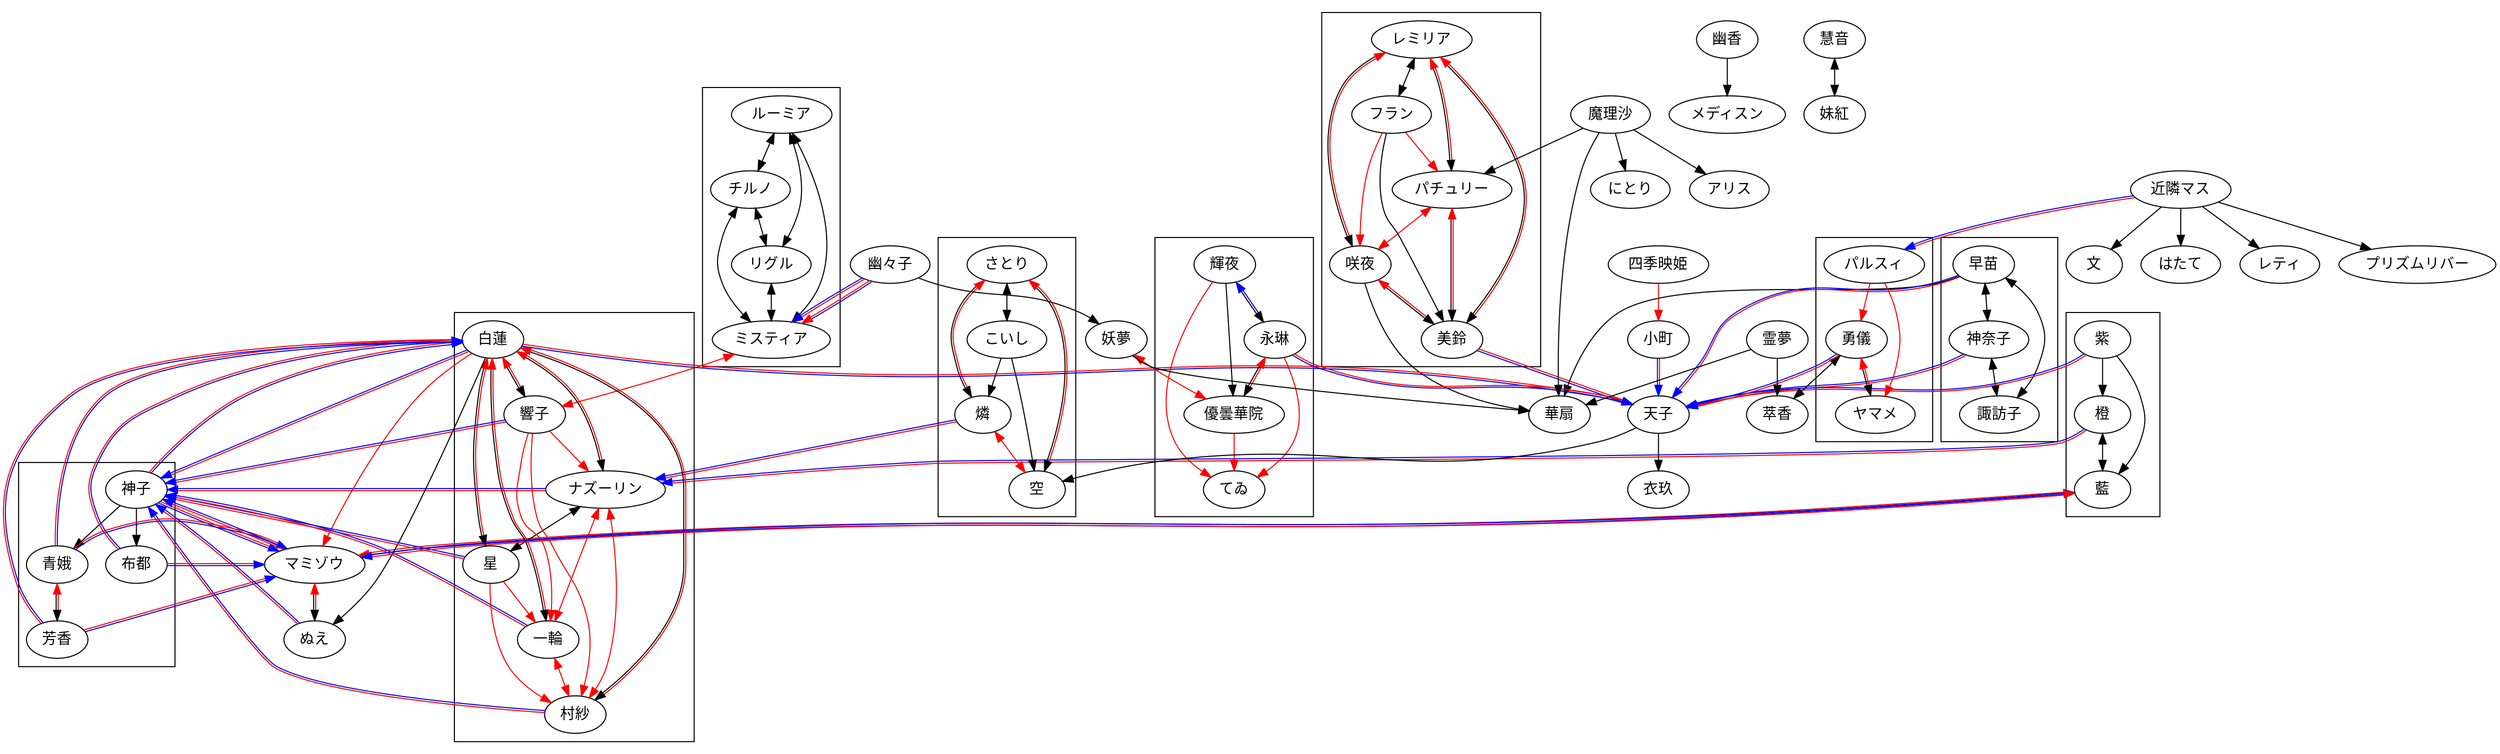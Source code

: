 digraph  {
  // layout="circo";
  subgraph cluster_koumakan  { 美鈴 パチュリー 咲夜 レミリア フラン }
  subgraph cluster_baka      { ルーミア チルノ リグル ミスティア }
  subgraph cluster_moriya    { 早苗 神奈子 諏訪子 }
  subgraph cluster_yakumo    { 橙 藍 紫 }
  subgraph cluster_chirenden { さとり 燐 空 こいし }
  subgraph cluster_myourenji { ナズーリン 白蓮 星 村紗 一輪 響子 }
  subgraph cluster_eientei   { てゐ 優曇華院 輝夜 永琳 }
  subgraph cluster_chitei    { ヤマメ パルスィ 勇儀 }
  subgraph cluster_taishibyo { 神子 布都 青娥 芳香 }


  // x <- x
  edge [color="blue"]

  // o <- o
  edge [color="red"]
  フラン -> {咲夜 パチュリー};
  星  -> {一輪 村紗};
  響子 -> {一輪 村紗 ナズーリン}
  {優曇華院 輝夜 永琳} -> てゐ;
  パルスィ -> {勇儀 ヤマメ};
  四季映姫 -> 小町;
  白蓮 -> マミゾウ;

  // ox <- ox
  edge [color="black"]
  フラン -> 美鈴;
  紫 -> {藍 橙};
  こいし -> {燐 空};
  {霊夢 早苗 咲夜 妖夢 魔理沙} -> 華扇;
  輝夜 -> 優曇華院;
  魔理沙 -> {にとり パチュリー アリス};
  霊夢 -> 萃香;
  神子 -> {布都 青娥};
  幽々子 -> 妖夢;
  天子 -> {空 衣玖};
  幽香 -> メディスン;
  白蓮 -> ぬえ;
  近隣マス -> {レティ プリズムリバー 文 はたて};


  // o <-> o
  edge [dir="both", color="red"]
  パチュリー -> 咲夜;
  燐 -> 空;
  村紗 -> ナズーリン -> 一輪 -> 村紗;
  ミスティア -> 響子;
  妖夢 -> 優曇華院;

  // ox <-> ox
  edge [dir="both",color="black"]
  レミリア -> フラン;
  ルーミア -> チルノ -> リグル -> ミスティア -> ルーミア -> リグル; チルノ -> ミスティア;
  さとり -> こいし;
  早苗 -> 神奈子 -> 諏訪子 -> 早苗;
  橙 -> 藍;
  ナズーリン -> 星;
  慧音 -> 妹紅 ;
  勇儀 -> 萃香 ;

  // ox <-> xo
  edge [dir="both",color="red:blue"]
  藍 -> マミゾウ -> 藍;
  // x <- o // みにくいかも
  edge [dir="arrow",color="blue:red"]
  {橙 燐} -> ナズーリン;
  幽々子 -> ミスティア;
  {美鈴 紫 永琳 小町 早苗 神奈子 勇儀 白蓮} -> 天子;
  { ナズーリン 白蓮 星 村紗 一輪 響子 マミゾウ ぬえ} -> 神子;
  { 神子 布都 青娥 芳香 } -> {マミゾウ 白蓮};
  近隣マス -> パルスィ;

  // o <- x
  edge [dir="arrow",color="red:blue"]
  幽々子 -> ミスティア;

  // ox <- ox かつ o <- o かつ (x <- x)! : 従者
  edge [dir="both",color="black:red"]
  白蓮 -> {響子 星 村紗 一輪 ナズーリン};
  さとり -> {燐 空};
  レミリア -> {パチュリー 咲夜 美鈴};
  {パチュリー 咲夜} -> 美鈴;
  永琳 -> 優曇華院;
  勇儀 -> ヤマメ;
  青娥 -> 芳香;
  マミゾウ -> ぬえ;


  // ox <- ox かつ x <- x かつ (o <- o)! : 不思議な関係
  edge [dir="both",color="black:blue"]
  輝夜 -> 永琳;

  // その他の関係 (輝夜 -> 妹紅 とか)
}
